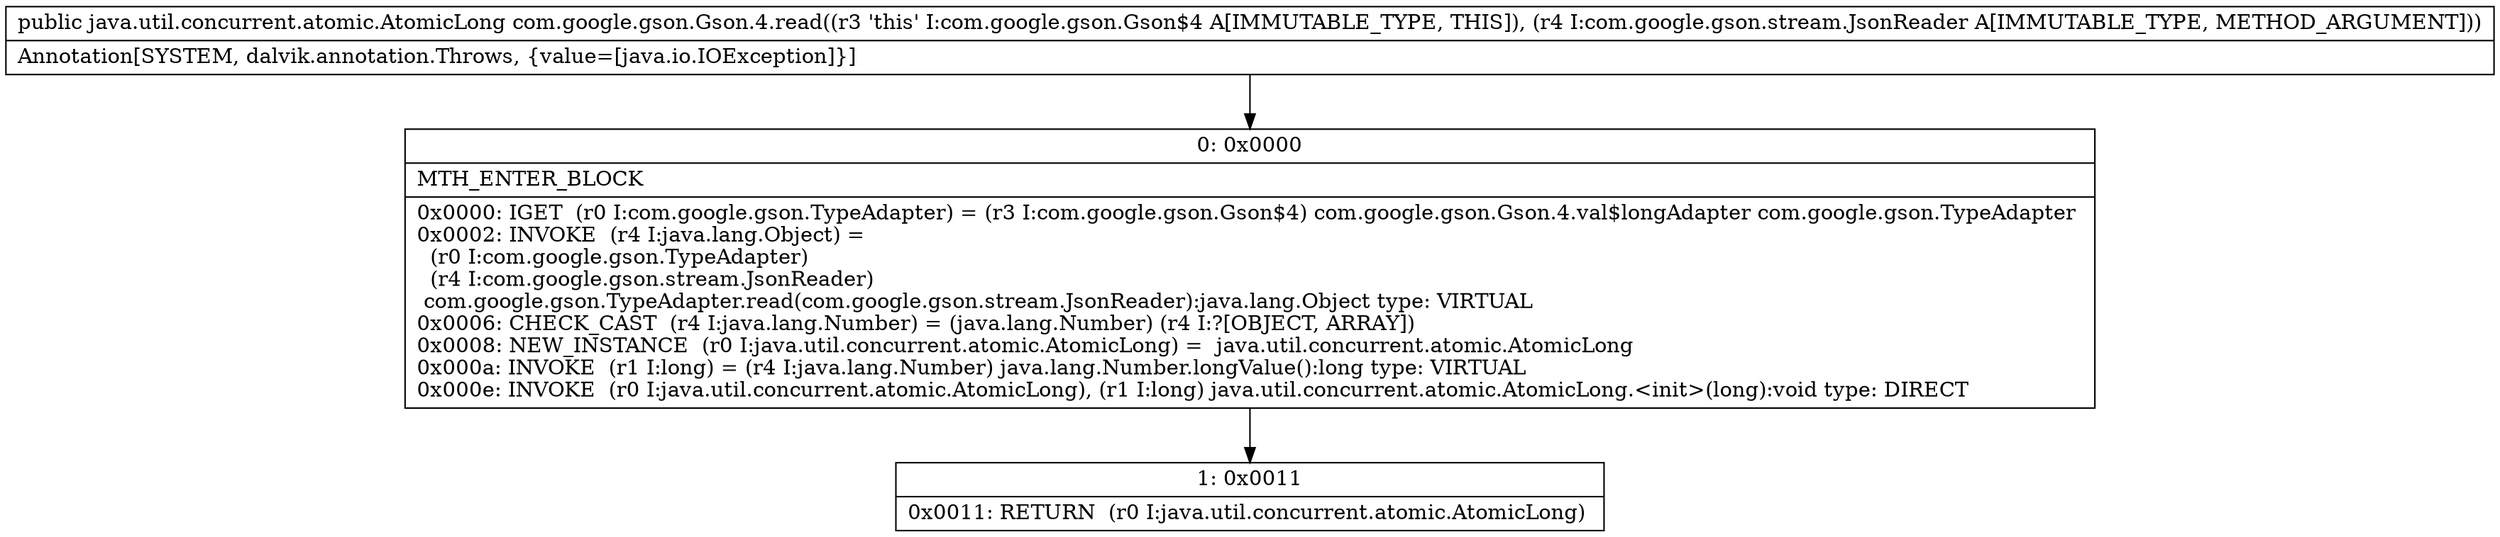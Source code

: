 digraph "CFG forcom.google.gson.Gson.4.read(Lcom\/google\/gson\/stream\/JsonReader;)Ljava\/util\/concurrent\/atomic\/AtomicLong;" {
Node_0 [shape=record,label="{0\:\ 0x0000|MTH_ENTER_BLOCK\l|0x0000: IGET  (r0 I:com.google.gson.TypeAdapter) = (r3 I:com.google.gson.Gson$4) com.google.gson.Gson.4.val$longAdapter com.google.gson.TypeAdapter \l0x0002: INVOKE  (r4 I:java.lang.Object) = \l  (r0 I:com.google.gson.TypeAdapter)\l  (r4 I:com.google.gson.stream.JsonReader)\l com.google.gson.TypeAdapter.read(com.google.gson.stream.JsonReader):java.lang.Object type: VIRTUAL \l0x0006: CHECK_CAST  (r4 I:java.lang.Number) = (java.lang.Number) (r4 I:?[OBJECT, ARRAY]) \l0x0008: NEW_INSTANCE  (r0 I:java.util.concurrent.atomic.AtomicLong) =  java.util.concurrent.atomic.AtomicLong \l0x000a: INVOKE  (r1 I:long) = (r4 I:java.lang.Number) java.lang.Number.longValue():long type: VIRTUAL \l0x000e: INVOKE  (r0 I:java.util.concurrent.atomic.AtomicLong), (r1 I:long) java.util.concurrent.atomic.AtomicLong.\<init\>(long):void type: DIRECT \l}"];
Node_1 [shape=record,label="{1\:\ 0x0011|0x0011: RETURN  (r0 I:java.util.concurrent.atomic.AtomicLong) \l}"];
MethodNode[shape=record,label="{public java.util.concurrent.atomic.AtomicLong com.google.gson.Gson.4.read((r3 'this' I:com.google.gson.Gson$4 A[IMMUTABLE_TYPE, THIS]), (r4 I:com.google.gson.stream.JsonReader A[IMMUTABLE_TYPE, METHOD_ARGUMENT]))  | Annotation[SYSTEM, dalvik.annotation.Throws, \{value=[java.io.IOException]\}]\l}"];
MethodNode -> Node_0;
Node_0 -> Node_1;
}

